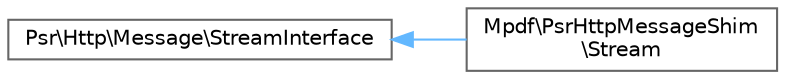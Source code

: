 digraph "Graphical Class Hierarchy"
{
 // LATEX_PDF_SIZE
  bgcolor="transparent";
  edge [fontname=Helvetica,fontsize=10,labelfontname=Helvetica,labelfontsize=10];
  node [fontname=Helvetica,fontsize=10,shape=box,height=0.2,width=0.4];
  rankdir="LR";
  Node0 [id="Node000000",label="Psr\\Http\\Message\\StreamInterface",height=0.2,width=0.4,color="grey40", fillcolor="white", style="filled",URL="$interfacePsr_1_1Http_1_1Message_1_1StreamInterface.html",tooltip=" "];
  Node0 -> Node1 [id="edge199_Node000000_Node000001",dir="back",color="steelblue1",style="solid",tooltip=" "];
  Node1 [id="Node000001",label="Mpdf\\PsrHttpMessageShim\l\\Stream",height=0.2,width=0.4,color="grey40", fillcolor="white", style="filled",URL="$classMpdf_1_1PsrHttpMessageShim_1_1Stream.html",tooltip=" "];
}
